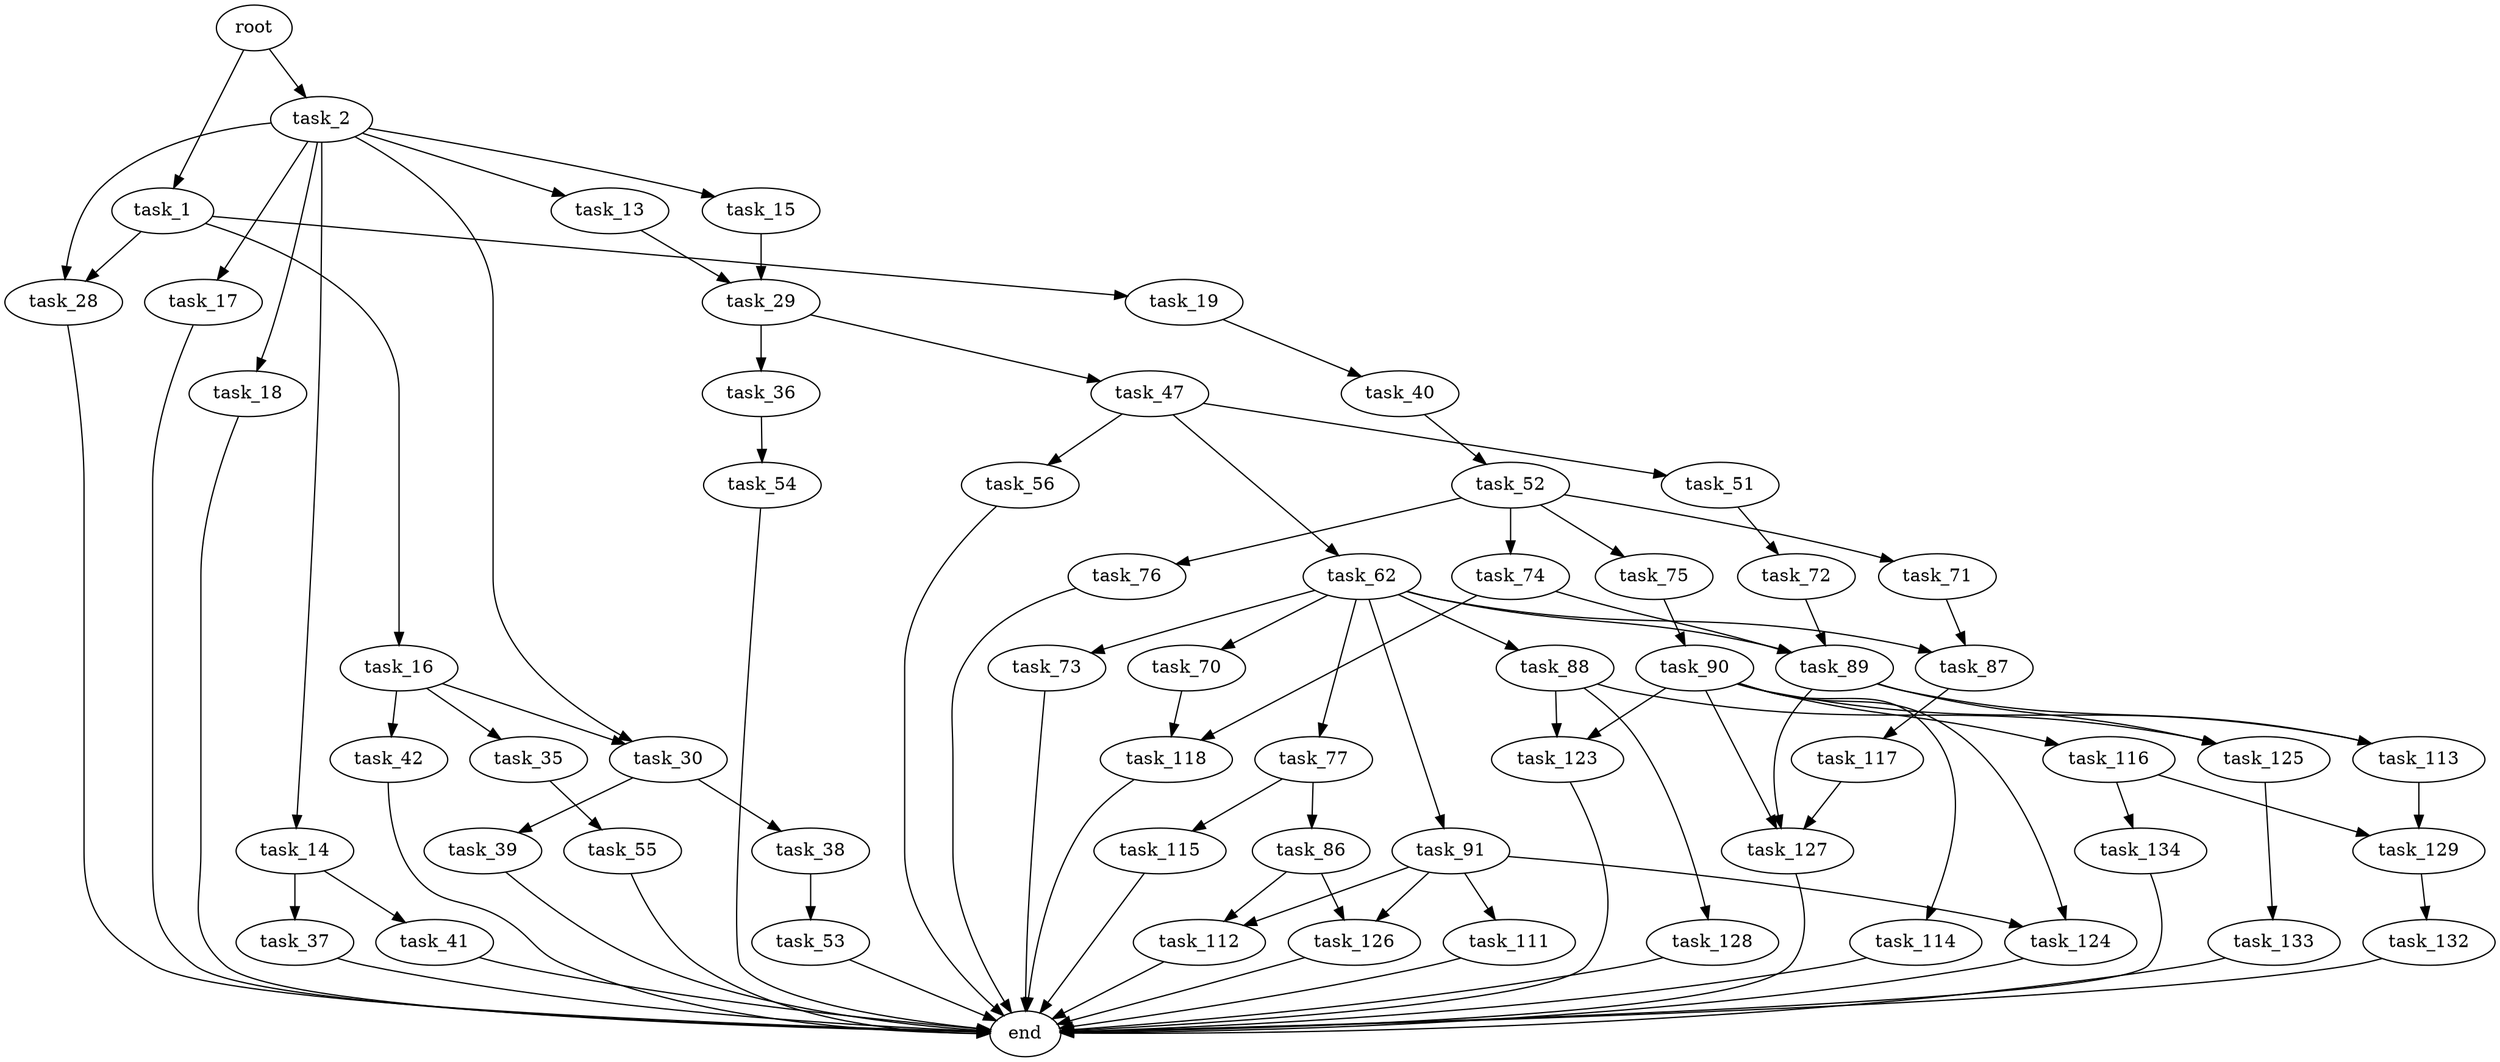 digraph G {
  root [size="0.000000"];
  task_1 [size="345374799761.000000"];
  task_2 [size="2885960750.000000"];
  task_16 [size="49882127928.000000"];
  task_19 [size="28991029248.000000"];
  task_28 [size="155302457310.000000"];
  task_13 [size="1073741824000.000000"];
  task_14 [size="5326613864.000000"];
  task_15 [size="68719476736.000000"];
  task_17 [size="231928233984.000000"];
  task_18 [size="284167305573.000000"];
  task_30 [size="43363281758.000000"];
  task_29 [size="68719476736.000000"];
  task_37 [size="1073741824000.000000"];
  task_41 [size="375843494542.000000"];
  task_35 [size="782757789696.000000"];
  task_42 [size="8416358858.000000"];
  end [size="0.000000"];
  task_40 [size="288713113784.000000"];
  task_36 [size="36653253875.000000"];
  task_47 [size="254534728938.000000"];
  task_38 [size="68719476736.000000"];
  task_39 [size="101379471351.000000"];
  task_55 [size="277109284978.000000"];
  task_54 [size="116533120224.000000"];
  task_53 [size="11384264960.000000"];
  task_52 [size="3050021530.000000"];
  task_51 [size="68719476736.000000"];
  task_56 [size="36664378506.000000"];
  task_62 [size="1073741824000.000000"];
  task_72 [size="8589934592.000000"];
  task_71 [size="141833536631.000000"];
  task_74 [size="1073741824000.000000"];
  task_75 [size="55168337424.000000"];
  task_76 [size="265054740686.000000"];
  task_70 [size="214077045394.000000"];
  task_73 [size="879196628232.000000"];
  task_77 [size="10027461672.000000"];
  task_87 [size="8589934592.000000"];
  task_88 [size="294824874697.000000"];
  task_89 [size="1073741824000.000000"];
  task_91 [size="42444525128.000000"];
  task_118 [size="134217728000.000000"];
  task_90 [size="8589934592.000000"];
  task_86 [size="700269285857.000000"];
  task_115 [size="42632467094.000000"];
  task_112 [size="8589934592.000000"];
  task_126 [size="42702571959.000000"];
  task_117 [size="40517807230.000000"];
  task_123 [size="585269845491.000000"];
  task_125 [size="11732923269.000000"];
  task_128 [size="945147254011.000000"];
  task_113 [size="549755813888.000000"];
  task_127 [size="27079963339.000000"];
  task_114 [size="25938040106.000000"];
  task_116 [size="549755813888.000000"];
  task_124 [size="5767730882.000000"];
  task_111 [size="668979757.000000"];
  task_129 [size="17676233264.000000"];
  task_134 [size="824952838996.000000"];
  task_133 [size="782757789696.000000"];
  task_132 [size="4635513177.000000"];

  root -> task_1 [size="1.000000"];
  root -> task_2 [size="1.000000"];
  task_1 -> task_16 [size="838860800.000000"];
  task_1 -> task_19 [size="838860800.000000"];
  task_1 -> task_28 [size="838860800.000000"];
  task_2 -> task_13 [size="134217728.000000"];
  task_2 -> task_14 [size="134217728.000000"];
  task_2 -> task_15 [size="134217728.000000"];
  task_2 -> task_17 [size="134217728.000000"];
  task_2 -> task_18 [size="134217728.000000"];
  task_2 -> task_28 [size="134217728.000000"];
  task_2 -> task_30 [size="134217728.000000"];
  task_16 -> task_30 [size="134217728.000000"];
  task_16 -> task_35 [size="134217728.000000"];
  task_16 -> task_42 [size="134217728.000000"];
  task_19 -> task_40 [size="75497472.000000"];
  task_28 -> end [size="1.000000"];
  task_13 -> task_29 [size="838860800.000000"];
  task_14 -> task_37 [size="301989888.000000"];
  task_14 -> task_41 [size="301989888.000000"];
  task_15 -> task_29 [size="134217728.000000"];
  task_17 -> end [size="1.000000"];
  task_18 -> end [size="1.000000"];
  task_30 -> task_38 [size="679477248.000000"];
  task_30 -> task_39 [size="679477248.000000"];
  task_29 -> task_36 [size="134217728.000000"];
  task_29 -> task_47 [size="134217728.000000"];
  task_37 -> end [size="1.000000"];
  task_41 -> end [size="1.000000"];
  task_35 -> task_55 [size="679477248.000000"];
  task_42 -> end [size="1.000000"];
  task_40 -> task_52 [size="209715200.000000"];
  task_36 -> task_54 [size="679477248.000000"];
  task_47 -> task_51 [size="209715200.000000"];
  task_47 -> task_56 [size="209715200.000000"];
  task_47 -> task_62 [size="209715200.000000"];
  task_38 -> task_53 [size="134217728.000000"];
  task_39 -> end [size="1.000000"];
  task_55 -> end [size="1.000000"];
  task_54 -> end [size="1.000000"];
  task_53 -> end [size="1.000000"];
  task_52 -> task_71 [size="75497472.000000"];
  task_52 -> task_74 [size="75497472.000000"];
  task_52 -> task_75 [size="75497472.000000"];
  task_52 -> task_76 [size="75497472.000000"];
  task_51 -> task_72 [size="134217728.000000"];
  task_56 -> end [size="1.000000"];
  task_62 -> task_70 [size="838860800.000000"];
  task_62 -> task_73 [size="838860800.000000"];
  task_62 -> task_77 [size="838860800.000000"];
  task_62 -> task_87 [size="838860800.000000"];
  task_62 -> task_88 [size="838860800.000000"];
  task_62 -> task_89 [size="838860800.000000"];
  task_62 -> task_91 [size="838860800.000000"];
  task_72 -> task_89 [size="33554432.000000"];
  task_71 -> task_87 [size="301989888.000000"];
  task_74 -> task_89 [size="838860800.000000"];
  task_74 -> task_118 [size="838860800.000000"];
  task_75 -> task_90 [size="75497472.000000"];
  task_76 -> end [size="1.000000"];
  task_70 -> task_118 [size="301989888.000000"];
  task_73 -> end [size="1.000000"];
  task_77 -> task_86 [size="411041792.000000"];
  task_77 -> task_115 [size="411041792.000000"];
  task_87 -> task_117 [size="33554432.000000"];
  task_88 -> task_123 [size="301989888.000000"];
  task_88 -> task_125 [size="301989888.000000"];
  task_88 -> task_128 [size="301989888.000000"];
  task_89 -> task_113 [size="838860800.000000"];
  task_89 -> task_125 [size="838860800.000000"];
  task_89 -> task_127 [size="838860800.000000"];
  task_91 -> task_111 [size="33554432.000000"];
  task_91 -> task_112 [size="33554432.000000"];
  task_91 -> task_124 [size="33554432.000000"];
  task_91 -> task_126 [size="33554432.000000"];
  task_118 -> end [size="1.000000"];
  task_90 -> task_113 [size="33554432.000000"];
  task_90 -> task_114 [size="33554432.000000"];
  task_90 -> task_116 [size="33554432.000000"];
  task_90 -> task_123 [size="33554432.000000"];
  task_90 -> task_124 [size="33554432.000000"];
  task_90 -> task_127 [size="33554432.000000"];
  task_86 -> task_112 [size="679477248.000000"];
  task_86 -> task_126 [size="679477248.000000"];
  task_115 -> end [size="1.000000"];
  task_112 -> end [size="1.000000"];
  task_126 -> end [size="1.000000"];
  task_117 -> task_127 [size="679477248.000000"];
  task_123 -> end [size="1.000000"];
  task_125 -> task_133 [size="301989888.000000"];
  task_128 -> end [size="1.000000"];
  task_113 -> task_129 [size="536870912.000000"];
  task_127 -> end [size="1.000000"];
  task_114 -> end [size="1.000000"];
  task_116 -> task_129 [size="536870912.000000"];
  task_116 -> task_134 [size="536870912.000000"];
  task_124 -> end [size="1.000000"];
  task_111 -> end [size="1.000000"];
  task_129 -> task_132 [size="536870912.000000"];
  task_134 -> end [size="1.000000"];
  task_133 -> end [size="1.000000"];
  task_132 -> end [size="1.000000"];
}
